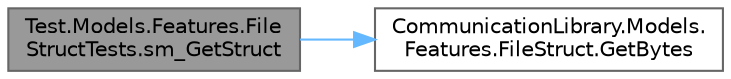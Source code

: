 digraph "Test.Models.Features.FileStructTests.sm_GetStruct"
{
 // LATEX_PDF_SIZE
  bgcolor="transparent";
  edge [fontname=Helvetica,fontsize=10,labelfontname=Helvetica,labelfontsize=10];
  node [fontname=Helvetica,fontsize=10,shape=box,height=0.2,width=0.4];
  rankdir="LR";
  Node1 [label="Test.Models.Features.File\lStructTests.sm_GetStruct",height=0.2,width=0.4,color="gray40", fillcolor="grey60", style="filled", fontcolor="black",tooltip=" "];
  Node1 -> Node2 [color="steelblue1",style="solid"];
  Node2 [label="CommunicationLibrary.Models.\lFeatures.FileStruct.GetBytes",height=0.2,width=0.4,color="grey40", fillcolor="white", style="filled",URL="$struct_communication_library_1_1_models_1_1_features_1_1_file_struct.html#afc43d64d1553625b21499ca0b73bbf0a",tooltip=" "];
}
